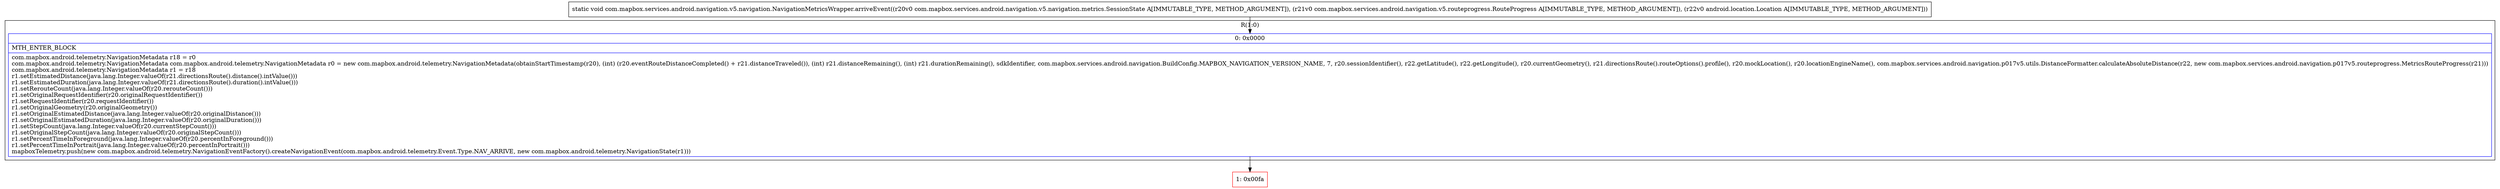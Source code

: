 digraph "CFG forcom.mapbox.services.android.navigation.v5.navigation.NavigationMetricsWrapper.arriveEvent(Lcom\/mapbox\/services\/android\/navigation\/v5\/navigation\/metrics\/SessionState;Lcom\/mapbox\/services\/android\/navigation\/v5\/routeprogress\/RouteProgress;Landroid\/location\/Location;)V" {
subgraph cluster_Region_1692710388 {
label = "R(1:0)";
node [shape=record,color=blue];
Node_0 [shape=record,label="{0\:\ 0x0000|MTH_ENTER_BLOCK\l|com.mapbox.android.telemetry.NavigationMetadata r18 = r0\lcom.mapbox.android.telemetry.NavigationMetadata com.mapbox.android.telemetry.NavigationMetadata r0 = new com.mapbox.android.telemetry.NavigationMetadata(obtainStartTimestamp(r20), (int) (r20.eventRouteDistanceCompleted() + r21.distanceTraveled()), (int) r21.distanceRemaining(), (int) r21.durationRemaining(), sdkIdentifier, com.mapbox.services.android.navigation.BuildConfig.MAPBOX_NAVIGATION_VERSION_NAME, 7, r20.sessionIdentifier(), r22.getLatitude(), r22.getLongitude(), r20.currentGeometry(), r21.directionsRoute().routeOptions().profile(), r20.mockLocation(), r20.locationEngineName(), com.mapbox.services.android.navigation.p017v5.utils.DistanceFormatter.calculateAbsoluteDistance(r22, new com.mapbox.services.android.navigation.p017v5.routeprogress.MetricsRouteProgress(r21)))\lcom.mapbox.android.telemetry.NavigationMetadata r1 = r18\lr1.setEstimatedDistance(java.lang.Integer.valueOf(r21.directionsRoute().distance().intValue()))\lr1.setEstimatedDuration(java.lang.Integer.valueOf(r21.directionsRoute().duration().intValue()))\lr1.setRerouteCount(java.lang.Integer.valueOf(r20.rerouteCount()))\lr1.setOriginalRequestIdentifier(r20.originalRequestIdentifier())\lr1.setRequestIdentifier(r20.requestIdentifier())\lr1.setOriginalGeometry(r20.originalGeometry())\lr1.setOriginalEstimatedDistance(java.lang.Integer.valueOf(r20.originalDistance()))\lr1.setOriginalEstimatedDuration(java.lang.Integer.valueOf(r20.originalDuration()))\lr1.setStepCount(java.lang.Integer.valueOf(r20.currentStepCount()))\lr1.setOriginalStepCount(java.lang.Integer.valueOf(r20.originalStepCount()))\lr1.setPercentTimeInForeground(java.lang.Integer.valueOf(r20.percentInForeground()))\lr1.setPercentTimeInPortrait(java.lang.Integer.valueOf(r20.percentInPortrait()))\lmapboxTelemetry.push(new com.mapbox.android.telemetry.NavigationEventFactory().createNavigationEvent(com.mapbox.android.telemetry.Event.Type.NAV_ARRIVE, new com.mapbox.android.telemetry.NavigationState(r1)))\l}"];
}
Node_1 [shape=record,color=red,label="{1\:\ 0x00fa}"];
MethodNode[shape=record,label="{static void com.mapbox.services.android.navigation.v5.navigation.NavigationMetricsWrapper.arriveEvent((r20v0 com.mapbox.services.android.navigation.v5.navigation.metrics.SessionState A[IMMUTABLE_TYPE, METHOD_ARGUMENT]), (r21v0 com.mapbox.services.android.navigation.v5.routeprogress.RouteProgress A[IMMUTABLE_TYPE, METHOD_ARGUMENT]), (r22v0 android.location.Location A[IMMUTABLE_TYPE, METHOD_ARGUMENT])) }"];
MethodNode -> Node_0;
Node_0 -> Node_1;
}

